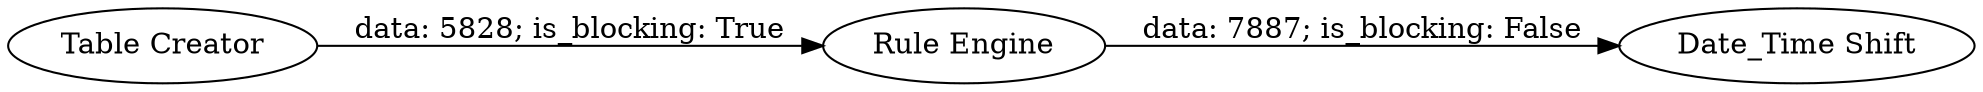 digraph {
	"2933452487590469536_1" [label="Table Creator"]
	"2933452487590469536_2" [label="Date_Time Shift"]
	"2933452487590469536_3" [label="Rule Engine"]
	"2933452487590469536_1" -> "2933452487590469536_3" [label="data: 5828; is_blocking: True"]
	"2933452487590469536_3" -> "2933452487590469536_2" [label="data: 7887; is_blocking: False"]
	rankdir=LR
}
